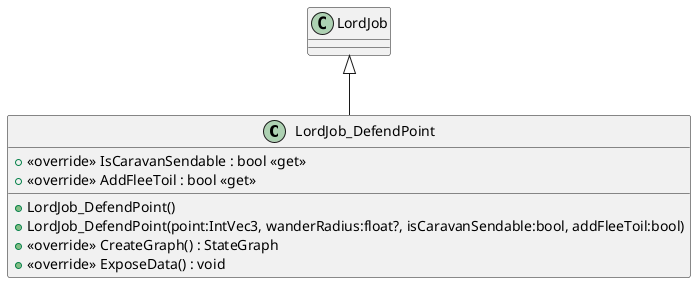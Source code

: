 @startuml
class LordJob_DefendPoint {
    + <<override>> IsCaravanSendable : bool <<get>>
    + <<override>> AddFleeToil : bool <<get>>
    + LordJob_DefendPoint()
    + LordJob_DefendPoint(point:IntVec3, wanderRadius:float?, isCaravanSendable:bool, addFleeToil:bool)
    + <<override>> CreateGraph() : StateGraph
    + <<override>> ExposeData() : void
}
LordJob <|-- LordJob_DefendPoint
@enduml
